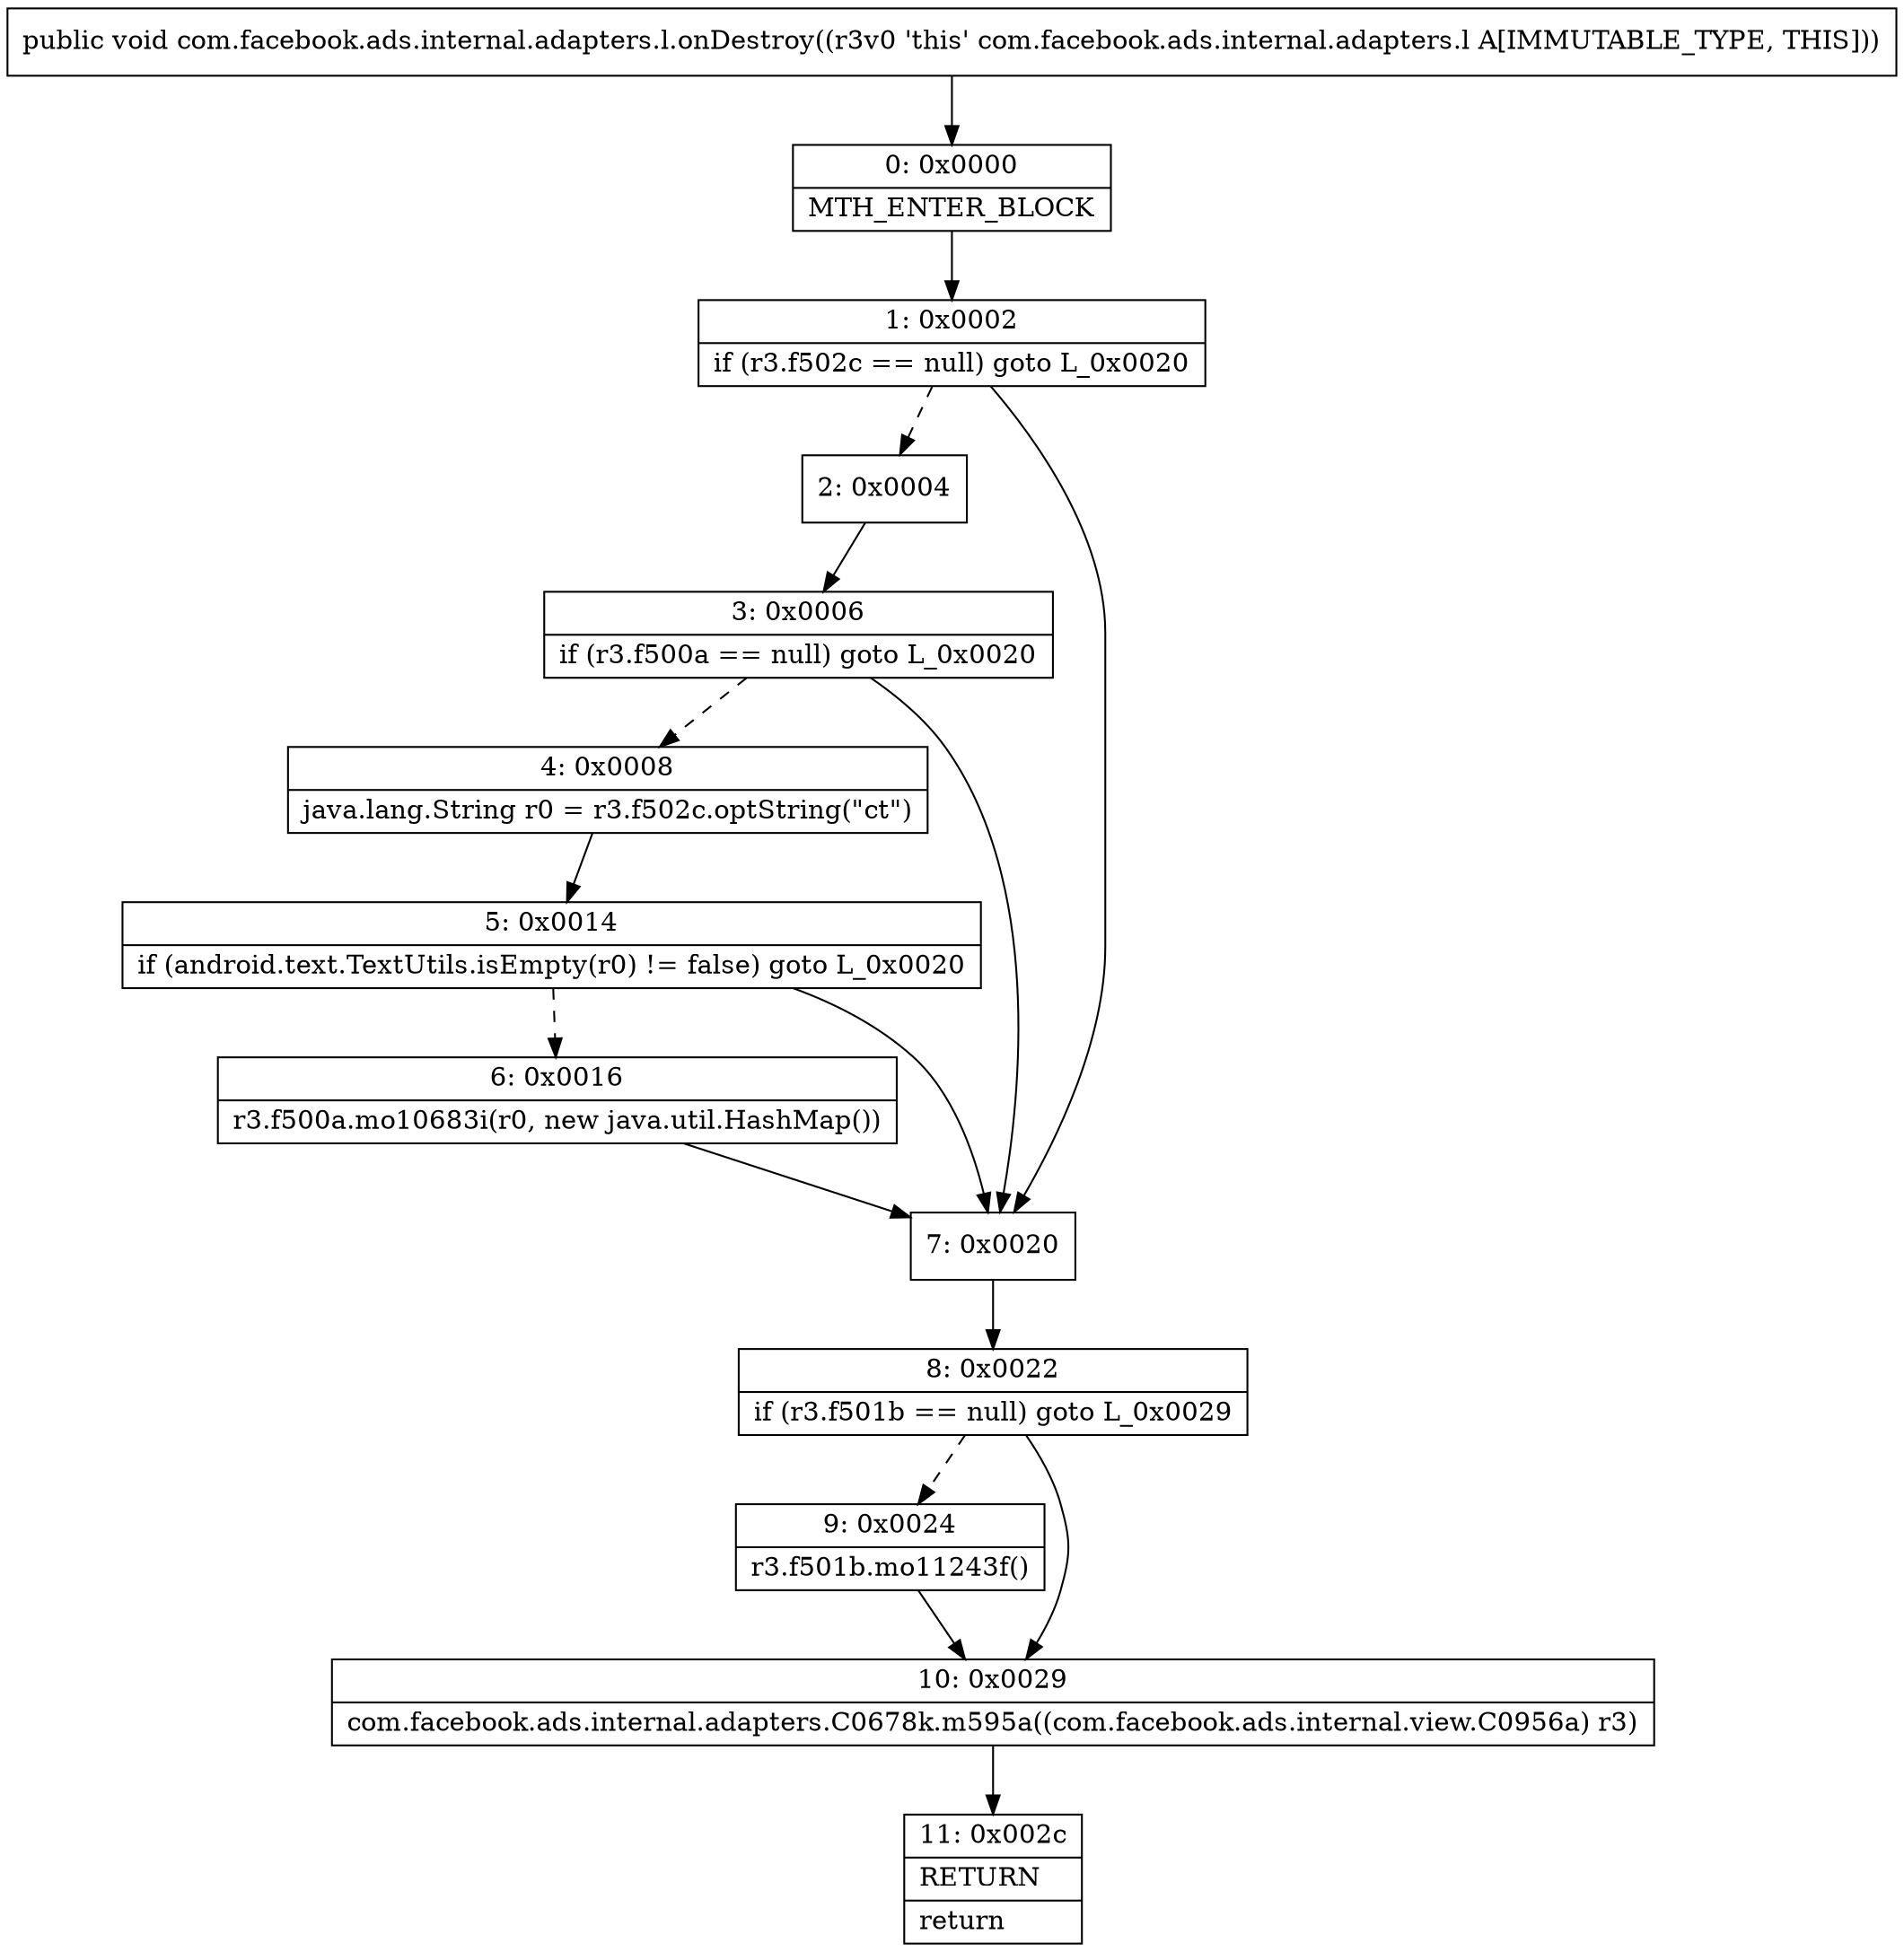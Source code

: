 digraph "CFG forcom.facebook.ads.internal.adapters.l.onDestroy()V" {
Node_0 [shape=record,label="{0\:\ 0x0000|MTH_ENTER_BLOCK\l}"];
Node_1 [shape=record,label="{1\:\ 0x0002|if (r3.f502c == null) goto L_0x0020\l}"];
Node_2 [shape=record,label="{2\:\ 0x0004}"];
Node_3 [shape=record,label="{3\:\ 0x0006|if (r3.f500a == null) goto L_0x0020\l}"];
Node_4 [shape=record,label="{4\:\ 0x0008|java.lang.String r0 = r3.f502c.optString(\"ct\")\l}"];
Node_5 [shape=record,label="{5\:\ 0x0014|if (android.text.TextUtils.isEmpty(r0) != false) goto L_0x0020\l}"];
Node_6 [shape=record,label="{6\:\ 0x0016|r3.f500a.mo10683i(r0, new java.util.HashMap())\l}"];
Node_7 [shape=record,label="{7\:\ 0x0020}"];
Node_8 [shape=record,label="{8\:\ 0x0022|if (r3.f501b == null) goto L_0x0029\l}"];
Node_9 [shape=record,label="{9\:\ 0x0024|r3.f501b.mo11243f()\l}"];
Node_10 [shape=record,label="{10\:\ 0x0029|com.facebook.ads.internal.adapters.C0678k.m595a((com.facebook.ads.internal.view.C0956a) r3)\l}"];
Node_11 [shape=record,label="{11\:\ 0x002c|RETURN\l|return\l}"];
MethodNode[shape=record,label="{public void com.facebook.ads.internal.adapters.l.onDestroy((r3v0 'this' com.facebook.ads.internal.adapters.l A[IMMUTABLE_TYPE, THIS])) }"];
MethodNode -> Node_0;
Node_0 -> Node_1;
Node_1 -> Node_2[style=dashed];
Node_1 -> Node_7;
Node_2 -> Node_3;
Node_3 -> Node_4[style=dashed];
Node_3 -> Node_7;
Node_4 -> Node_5;
Node_5 -> Node_6[style=dashed];
Node_5 -> Node_7;
Node_6 -> Node_7;
Node_7 -> Node_8;
Node_8 -> Node_9[style=dashed];
Node_8 -> Node_10;
Node_9 -> Node_10;
Node_10 -> Node_11;
}


